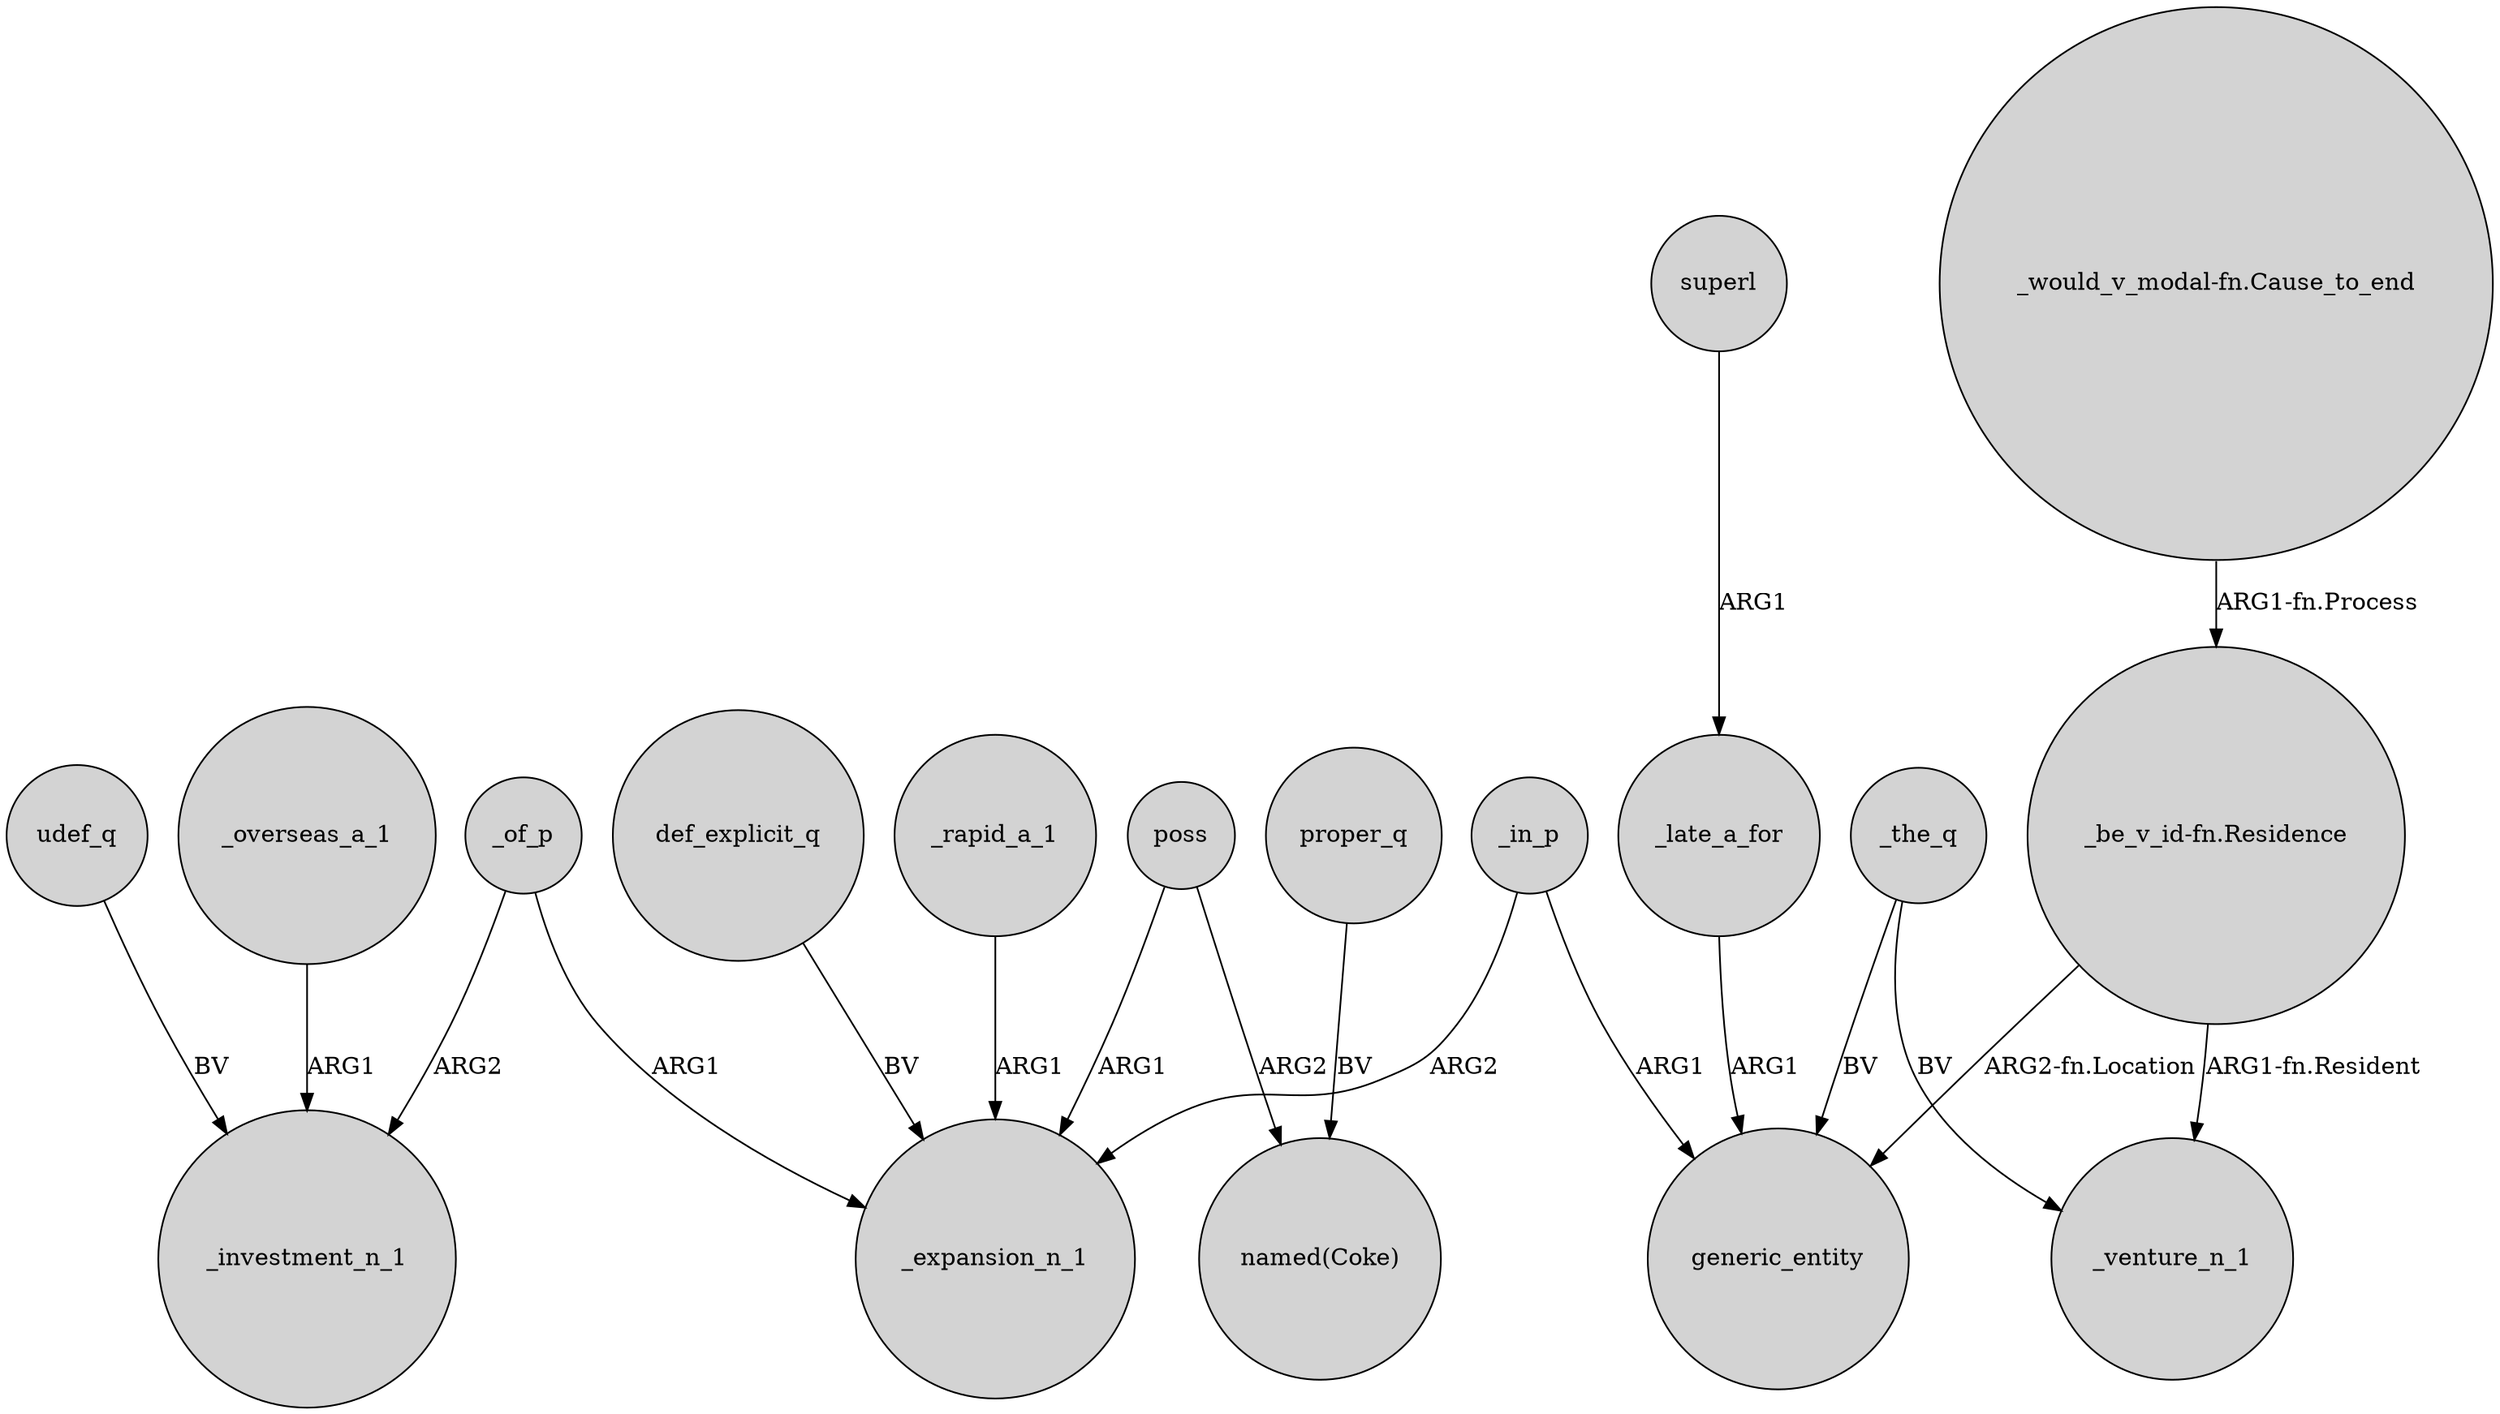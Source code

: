 digraph {
	node [shape=circle style=filled]
	_in_p -> _expansion_n_1 [label=ARG2]
	_late_a_for -> generic_entity [label=ARG1]
	_the_q -> _venture_n_1 [label=BV]
	_of_p -> _investment_n_1 [label=ARG2]
	poss -> _expansion_n_1 [label=ARG1]
	_the_q -> generic_entity [label=BV]
	"_be_v_id-fn.Residence" -> _venture_n_1 [label="ARG1-fn.Resident"]
	_in_p -> generic_entity [label=ARG1]
	_rapid_a_1 -> _expansion_n_1 [label=ARG1]
	_overseas_a_1 -> _investment_n_1 [label=ARG1]
	poss -> "named(Coke)" [label=ARG2]
	def_explicit_q -> _expansion_n_1 [label=BV]
	udef_q -> _investment_n_1 [label=BV]
	_of_p -> _expansion_n_1 [label=ARG1]
	"_would_v_modal-fn.Cause_to_end" -> "_be_v_id-fn.Residence" [label="ARG1-fn.Process"]
	"_be_v_id-fn.Residence" -> generic_entity [label="ARG2-fn.Location"]
	superl -> _late_a_for [label=ARG1]
	proper_q -> "named(Coke)" [label=BV]
}
